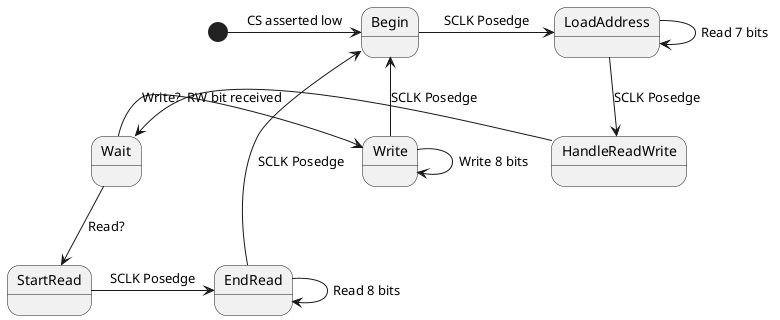 @startuml
[*] -> Begin : CS asserted low
Begin -> LoadAddress : SCLK Posedge
LoadAddress -> LoadAddress : Read 7 bits
LoadAddress --> HandleReadWrite : SCLK Posedge
HandleReadWrite -> Wait : RW bit received
Wait --> StartRead : Read?
StartRead -> EndRead : SCLK Posedge
Wait -> Write : Write?
Write -> Write : Write 8 bits
EndRead --> Begin : SCLK Posedge
EndRead -> EndRead : Read 8 bits
Write --> Begin : SCLK Posedge
@enduml
